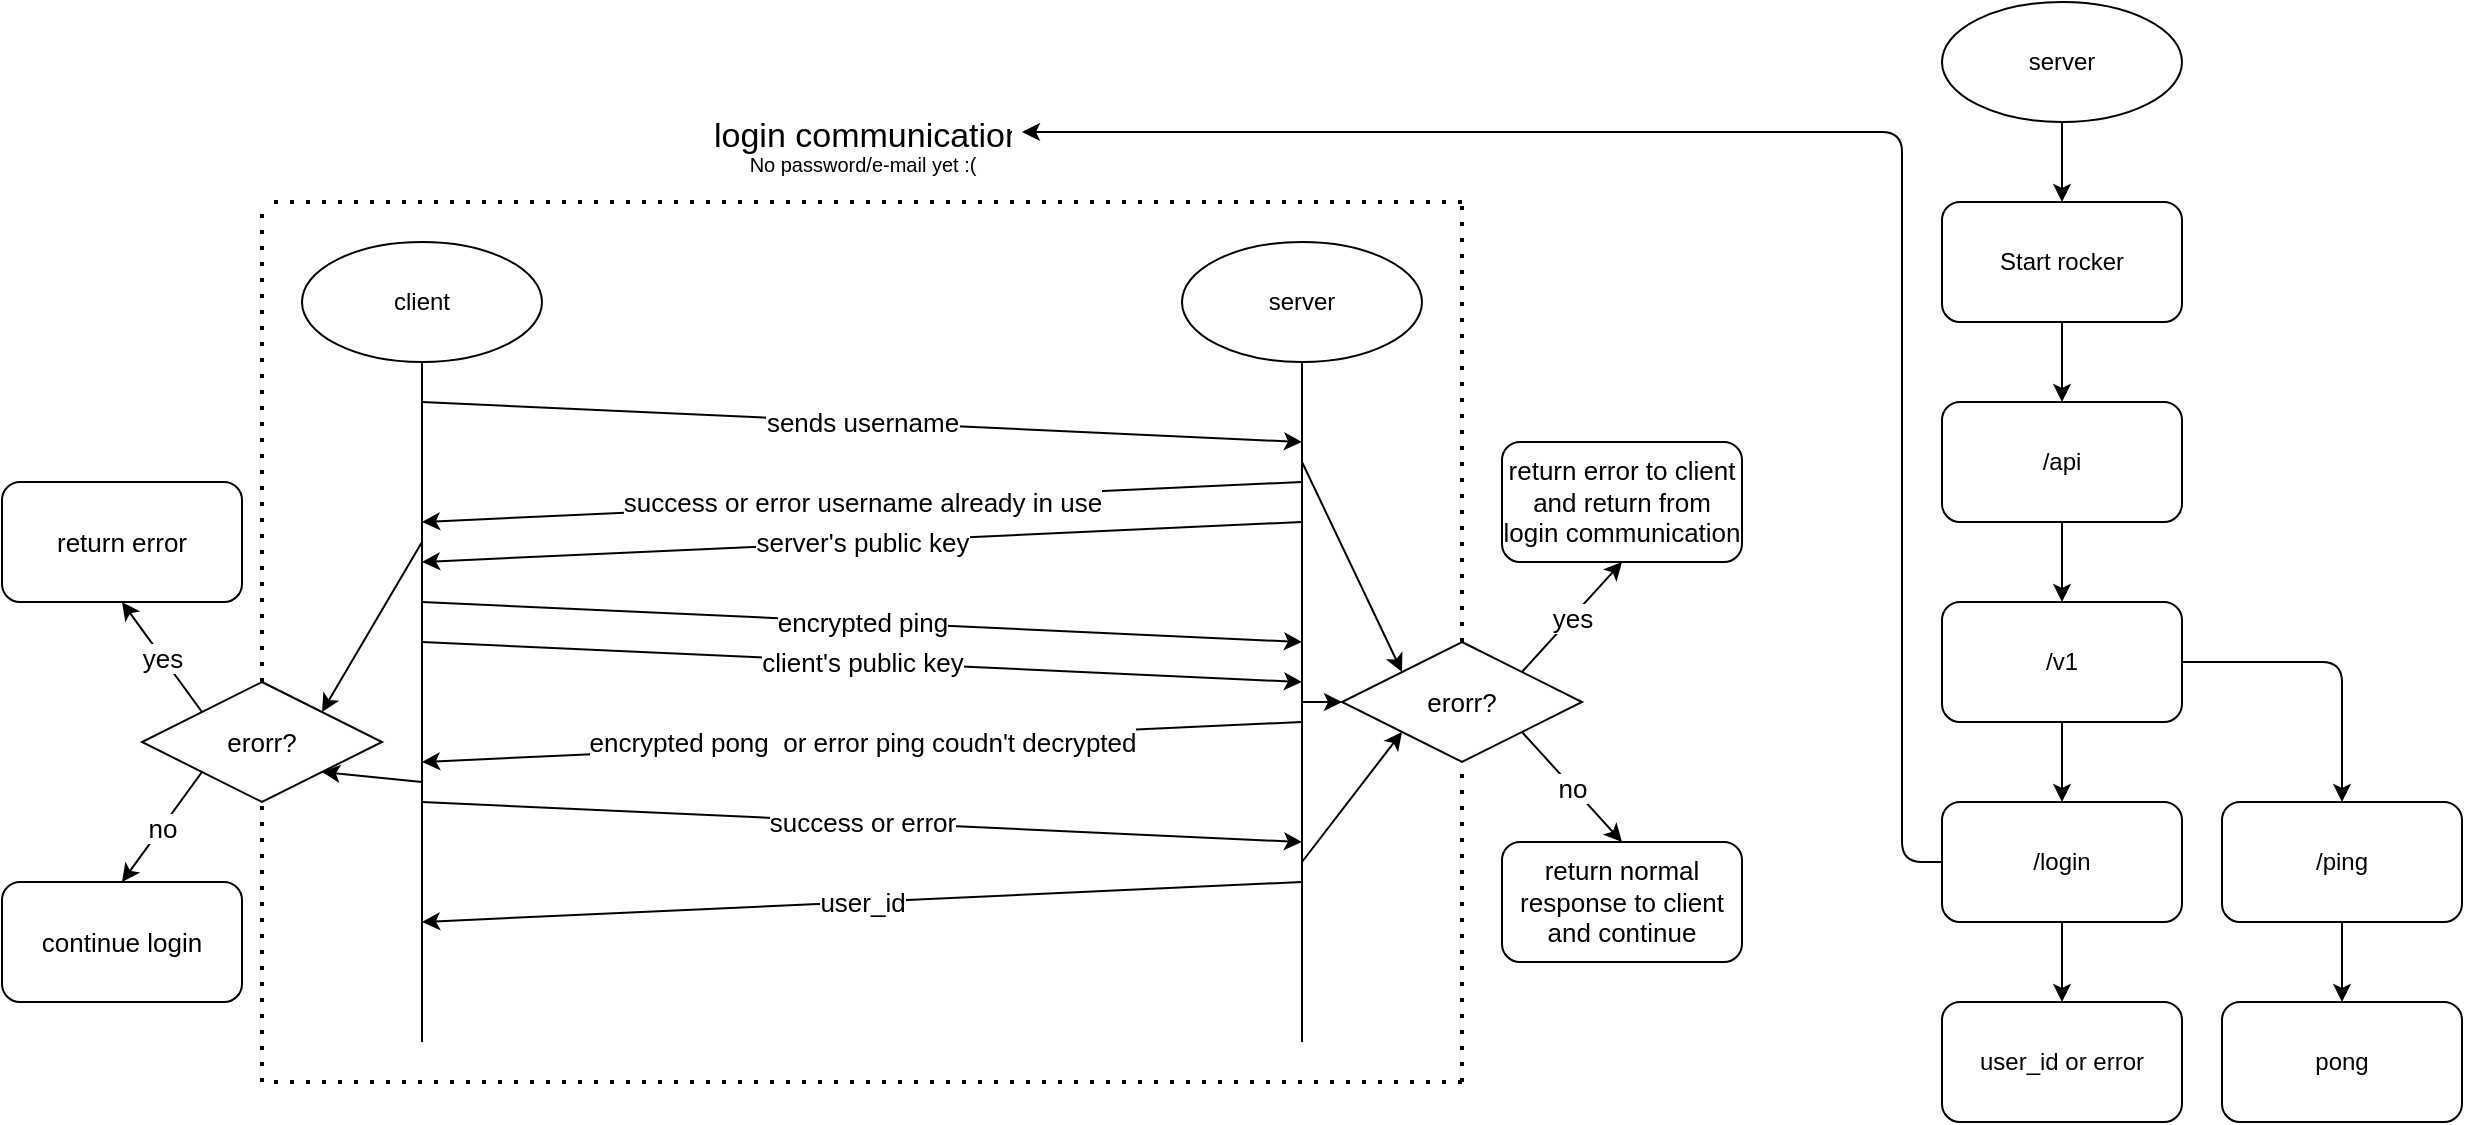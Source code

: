 <mxfile>
    <diagram id="YXGi10wsq4eWNmWisqAm" name="Page-1">
        <mxGraphModel dx="2027" dy="1150" grid="1" gridSize="10" guides="1" tooltips="1" connect="1" arrows="1" fold="1" page="1" pageScale="1" pageWidth="2339" pageHeight="3300" background="none" math="0" shadow="0">
            <root>
                <mxCell id="0"/>
                <mxCell id="1" parent="0"/>
                <mxCell id="13" value="" style="endArrow=classic;html=1;entryX=0.5;entryY=0;entryDx=0;entryDy=0;exitX=0.5;exitY=1;exitDx=0;exitDy=0;" parent="1" edge="1">
                    <mxGeometry width="50" height="50" relative="1" as="geometry">
                        <mxPoint x="1070.0" y="100" as="sourcePoint"/>
                        <mxPoint x="1070.0" y="140" as="targetPoint"/>
                    </mxGeometry>
                </mxCell>
                <mxCell id="21" value="server" style="ellipse;whiteSpace=wrap;html=1;" parent="1" vertex="1">
                    <mxGeometry x="1010" y="40" width="120" height="60" as="geometry"/>
                </mxCell>
                <mxCell id="163" value="" style="edgeStyle=none;html=1;" parent="1" source="24" target="162" edge="1">
                    <mxGeometry relative="1" as="geometry"/>
                </mxCell>
                <mxCell id="24" value="Start rocker" style="rounded=1;whiteSpace=wrap;html=1;" parent="1" vertex="1">
                    <mxGeometry x="1010" y="140" width="120" height="60" as="geometry"/>
                </mxCell>
                <mxCell id="48" value="" style="endArrow=none;dashed=1;html=1;dashPattern=1 3;strokeWidth=2;" parent="1" edge="1">
                    <mxGeometry width="50" height="50" relative="1" as="geometry">
                        <mxPoint x="170" y="580" as="sourcePoint"/>
                        <mxPoint x="170" y="140" as="targetPoint"/>
                    </mxGeometry>
                </mxCell>
                <mxCell id="50" value="" style="endArrow=none;dashed=1;html=1;dashPattern=1 3;strokeWidth=2;" parent="1" edge="1">
                    <mxGeometry width="50" height="50" relative="1" as="geometry">
                        <mxPoint x="770" y="140" as="sourcePoint"/>
                        <mxPoint x="170" y="140" as="targetPoint"/>
                    </mxGeometry>
                </mxCell>
                <mxCell id="51" value="" style="endArrow=none;dashed=1;html=1;dashPattern=1 3;strokeWidth=2;startArrow=none;exitX=0.5;exitY=0;exitDx=0;exitDy=0;" parent="1" source="121" edge="1">
                    <mxGeometry width="50" height="50" relative="1" as="geometry">
                        <mxPoint x="770" y="340" as="sourcePoint"/>
                        <mxPoint x="770" y="140" as="targetPoint"/>
                    </mxGeometry>
                </mxCell>
                <mxCell id="52" value="client" style="ellipse;whiteSpace=wrap;html=1;" parent="1" vertex="1">
                    <mxGeometry x="190" y="160" width="120" height="60" as="geometry"/>
                </mxCell>
                <mxCell id="53" value="server" style="ellipse;whiteSpace=wrap;html=1;" parent="1" vertex="1">
                    <mxGeometry x="630" y="160" width="120" height="60" as="geometry"/>
                </mxCell>
                <mxCell id="55" value="" style="endArrow=none;html=1;entryX=0.5;entryY=1;entryDx=0;entryDy=0;" parent="1" target="52" edge="1">
                    <mxGeometry width="50" height="50" relative="1" as="geometry">
                        <mxPoint x="250" y="560" as="sourcePoint"/>
                        <mxPoint x="400" y="400" as="targetPoint"/>
                    </mxGeometry>
                </mxCell>
                <mxCell id="57" value="" style="endArrow=none;html=1;entryX=0.5;entryY=1;entryDx=0;entryDy=0;" parent="1" target="53" edge="1">
                    <mxGeometry width="50" height="50" relative="1" as="geometry">
                        <mxPoint x="690" y="560" as="sourcePoint"/>
                        <mxPoint x="400" y="400" as="targetPoint"/>
                    </mxGeometry>
                </mxCell>
                <mxCell id="63" value="" style="endArrow=classic;html=1;" parent="1" edge="1">
                    <mxGeometry relative="1" as="geometry">
                        <mxPoint x="250" y="240" as="sourcePoint"/>
                        <mxPoint x="690" y="260" as="targetPoint"/>
                    </mxGeometry>
                </mxCell>
                <mxCell id="64" value="&lt;font style=&quot;font-size: 13px&quot;&gt;sends username&lt;/font&gt;" style="edgeLabel;resizable=0;html=1;align=center;verticalAlign=middle;fontSize=12;" parent="63" connectable="0" vertex="1">
                    <mxGeometry relative="1" as="geometry"/>
                </mxCell>
                <mxCell id="65" value="" style="endArrow=classic;html=1;" parent="1" edge="1">
                    <mxGeometry relative="1" as="geometry">
                        <mxPoint x="690" y="280" as="sourcePoint"/>
                        <mxPoint x="250" y="300" as="targetPoint"/>
                    </mxGeometry>
                </mxCell>
                <mxCell id="66" value="&lt;span style=&quot;font-size: 13px&quot;&gt;success or error username already in use&lt;/span&gt;" style="edgeLabel;resizable=0;html=1;align=center;verticalAlign=middle;fontSize=12;" parent="65" connectable="0" vertex="1">
                    <mxGeometry relative="1" as="geometry"/>
                </mxCell>
                <mxCell id="67" value="login communication" style="text;strokeColor=none;fillColor=none;align=left;verticalAlign=middle;spacingLeft=4;spacingRight=4;overflow=hidden;points=[[0,0.5],[1,0.5]];portConstraint=eastwest;rotatable=0;fontSize=17;" parent="1" vertex="1">
                    <mxGeometry x="390" y="90" width="160" height="30" as="geometry"/>
                </mxCell>
                <mxCell id="68" value="&lt;font style=&quot;font-size: 13px&quot;&gt;client's public key&lt;/font&gt;" style="endArrow=classic;html=1;fontSize=12;" parent="1" edge="1">
                    <mxGeometry relative="1" as="geometry">
                        <mxPoint x="250" y="360" as="sourcePoint"/>
                        <mxPoint x="690" y="380" as="targetPoint"/>
                        <Array as="points">
                            <mxPoint x="470" y="370"/>
                        </Array>
                    </mxGeometry>
                </mxCell>
                <mxCell id="73" value="" style="endArrow=classic;html=1;fontSize=12;" parent="1" edge="1">
                    <mxGeometry relative="1" as="geometry">
                        <mxPoint x="250" y="340" as="sourcePoint"/>
                        <mxPoint x="690" y="360" as="targetPoint"/>
                    </mxGeometry>
                </mxCell>
                <mxCell id="74" value="&lt;font style=&quot;font-size: 13px&quot;&gt;encrypted ping&lt;/font&gt;" style="edgeLabel;resizable=0;html=1;align=center;verticalAlign=middle;fontSize=12;" parent="73" connectable="0" vertex="1">
                    <mxGeometry relative="1" as="geometry"/>
                </mxCell>
                <mxCell id="77" value="" style="endArrow=classic;html=1;fontSize=12;" parent="1" edge="1">
                    <mxGeometry relative="1" as="geometry">
                        <mxPoint x="690" y="480" as="sourcePoint"/>
                        <mxPoint x="250" y="500" as="targetPoint"/>
                    </mxGeometry>
                </mxCell>
                <mxCell id="78" value="&lt;font style=&quot;font-size: 13px&quot;&gt;user_id&lt;/font&gt;" style="edgeLabel;resizable=0;html=1;align=center;verticalAlign=middle;fontSize=12;" parent="77" connectable="0" vertex="1">
                    <mxGeometry relative="1" as="geometry"/>
                </mxCell>
                <mxCell id="84" value="" style="endArrow=classic;html=1;fontSize=13;entryX=1;entryY=0.5;entryDx=0;entryDy=0;exitX=0;exitY=0.5;exitDx=0;exitDy=0;" parent="1" source="170" target="67" edge="1">
                    <mxGeometry width="50" height="50" relative="1" as="geometry">
                        <mxPoint x="1150" y="420" as="sourcePoint"/>
                        <mxPoint x="590" y="370" as="targetPoint"/>
                        <Array as="points">
                            <mxPoint x="990" y="470"/>
                            <mxPoint x="990" y="420"/>
                            <mxPoint x="990" y="105"/>
                        </Array>
                    </mxGeometry>
                </mxCell>
                <mxCell id="92" value="" style="endArrow=classic;html=1;fontSize=13;" parent="1" edge="1">
                    <mxGeometry relative="1" as="geometry">
                        <mxPoint x="690" y="400" as="sourcePoint"/>
                        <mxPoint x="250" y="420" as="targetPoint"/>
                    </mxGeometry>
                </mxCell>
                <mxCell id="93" value="encrypted pong&amp;nbsp;&amp;nbsp;or error ping coudn't decrypted" style="edgeLabel;resizable=0;html=1;align=center;verticalAlign=middle;fontSize=13;" parent="92" connectable="0" vertex="1">
                    <mxGeometry relative="1" as="geometry"/>
                </mxCell>
                <mxCell id="94" value="" style="endArrow=classic;html=1;fontSize=13;" parent="1" edge="1">
                    <mxGeometry relative="1" as="geometry">
                        <mxPoint x="690" y="300" as="sourcePoint"/>
                        <mxPoint x="250" y="320" as="targetPoint"/>
                    </mxGeometry>
                </mxCell>
                <mxCell id="95" value="server's public key" style="edgeLabel;resizable=0;html=1;align=center;verticalAlign=middle;fontSize=13;" parent="94" connectable="0" vertex="1">
                    <mxGeometry relative="1" as="geometry"/>
                </mxCell>
                <mxCell id="98" value="erorr?" style="rhombus;whiteSpace=wrap;html=1;fontSize=13;" parent="1" vertex="1">
                    <mxGeometry x="110" y="380" width="120" height="60" as="geometry"/>
                </mxCell>
                <mxCell id="101" value="" style="endArrow=classic;html=1;fontSize=13;exitX=0;exitY=0;exitDx=0;exitDy=0;entryX=0.5;entryY=1;entryDx=0;entryDy=0;" parent="1" source="98" target="108" edge="1">
                    <mxGeometry relative="1" as="geometry">
                        <mxPoint x="-10" y="340" as="sourcePoint"/>
                        <mxPoint x="110" y="320" as="targetPoint"/>
                    </mxGeometry>
                </mxCell>
                <mxCell id="102" value="yes" style="edgeLabel;resizable=0;html=1;align=center;verticalAlign=middle;fontSize=13;" parent="101" connectable="0" vertex="1">
                    <mxGeometry relative="1" as="geometry"/>
                </mxCell>
                <mxCell id="108" value="return error" style="rounded=1;whiteSpace=wrap;html=1;fontSize=13;" parent="1" vertex="1">
                    <mxGeometry x="40" y="280" width="120" height="60" as="geometry"/>
                </mxCell>
                <mxCell id="109" value="continue login" style="rounded=1;whiteSpace=wrap;html=1;fontSize=13;" parent="1" vertex="1">
                    <mxGeometry x="40" y="480" width="120" height="60" as="geometry"/>
                </mxCell>
                <mxCell id="111" value="" style="endArrow=classic;html=1;fontSize=13;exitX=0;exitY=1;exitDx=0;exitDy=0;entryX=0.5;entryY=0;entryDx=0;entryDy=0;" parent="1" source="98" target="109" edge="1">
                    <mxGeometry relative="1" as="geometry">
                        <mxPoint x="-70" y="410" as="sourcePoint"/>
                        <mxPoint x="30" y="410" as="targetPoint"/>
                    </mxGeometry>
                </mxCell>
                <mxCell id="112" value="no" style="edgeLabel;resizable=0;html=1;align=center;verticalAlign=middle;fontSize=13;" parent="111" connectable="0" vertex="1">
                    <mxGeometry relative="1" as="geometry"/>
                </mxCell>
                <mxCell id="120" value="" style="endArrow=none;dashed=1;html=1;dashPattern=1 3;strokeWidth=2;" parent="1" edge="1">
                    <mxGeometry width="50" height="50" relative="1" as="geometry">
                        <mxPoint x="770" y="580" as="sourcePoint"/>
                        <mxPoint x="770" y="400" as="targetPoint"/>
                    </mxGeometry>
                </mxCell>
                <mxCell id="121" value="erorr?" style="rhombus;whiteSpace=wrap;html=1;fontSize=13;" parent="1" vertex="1">
                    <mxGeometry x="710" y="360" width="120" height="60" as="geometry"/>
                </mxCell>
                <mxCell id="122" value="" style="endArrow=classic;html=1;fontSize=13;exitX=1;exitY=0;exitDx=0;exitDy=0;entryX=0.5;entryY=1;entryDx=0;entryDy=0;" parent="1" source="121" target="124" edge="1">
                    <mxGeometry relative="1" as="geometry">
                        <mxPoint x="590" y="300" as="sourcePoint"/>
                        <mxPoint x="710" y="280" as="targetPoint"/>
                    </mxGeometry>
                </mxCell>
                <mxCell id="123" value="yes" style="edgeLabel;resizable=0;html=1;align=center;verticalAlign=middle;fontSize=13;" parent="122" connectable="0" vertex="1">
                    <mxGeometry relative="1" as="geometry"/>
                </mxCell>
                <mxCell id="124" value="return error to client and return from login&amp;nbsp;&lt;span style=&quot;text-align: left&quot;&gt;communication&lt;/span&gt;" style="rounded=1;whiteSpace=wrap;html=1;fontSize=13;" parent="1" vertex="1">
                    <mxGeometry x="790" y="260" width="120" height="60" as="geometry"/>
                </mxCell>
                <mxCell id="125" value="return normal response to client and continue" style="rounded=1;whiteSpace=wrap;html=1;fontSize=13;" parent="1" vertex="1">
                    <mxGeometry x="790" y="460" width="120" height="60" as="geometry"/>
                </mxCell>
                <mxCell id="126" value="" style="endArrow=classic;html=1;fontSize=13;exitX=1;exitY=1;exitDx=0;exitDy=0;entryX=0.5;entryY=0;entryDx=0;entryDy=0;" parent="1" source="121" target="125" edge="1">
                    <mxGeometry relative="1" as="geometry">
                        <mxPoint x="530" y="370" as="sourcePoint"/>
                        <mxPoint x="630" y="370" as="targetPoint"/>
                    </mxGeometry>
                </mxCell>
                <mxCell id="127" value="no" style="edgeLabel;resizable=0;html=1;align=center;verticalAlign=middle;fontSize=13;" parent="126" connectable="0" vertex="1">
                    <mxGeometry relative="1" as="geometry"/>
                </mxCell>
                <mxCell id="128" value="" style="endArrow=classic;html=1;fontSize=13;entryX=0;entryY=0.5;entryDx=0;entryDy=0;" parent="1" target="121" edge="1">
                    <mxGeometry width="50" height="50" relative="1" as="geometry">
                        <mxPoint x="690" y="390" as="sourcePoint"/>
                        <mxPoint x="590" y="310" as="targetPoint"/>
                    </mxGeometry>
                </mxCell>
                <mxCell id="144" value="" style="endArrow=classic;html=1;entryX=1;entryY=0;entryDx=0;entryDy=0;" parent="1" target="98" edge="1">
                    <mxGeometry width="50" height="50" relative="1" as="geometry">
                        <mxPoint x="250" y="310" as="sourcePoint"/>
                        <mxPoint x="220" y="310" as="targetPoint"/>
                    </mxGeometry>
                </mxCell>
                <mxCell id="145" value="" style="endArrow=classic;html=1;fontSize=13;entryX=0;entryY=0;entryDx=0;entryDy=0;" parent="1" target="121" edge="1">
                    <mxGeometry width="50" height="50" relative="1" as="geometry">
                        <mxPoint x="690" y="270" as="sourcePoint"/>
                        <mxPoint x="720" y="380" as="targetPoint"/>
                    </mxGeometry>
                </mxCell>
                <mxCell id="146" value="" style="endArrow=classic;html=1;fontSize=13;" parent="1" edge="1">
                    <mxGeometry relative="1" as="geometry">
                        <mxPoint x="250" y="440" as="sourcePoint"/>
                        <mxPoint x="690" y="460" as="targetPoint"/>
                    </mxGeometry>
                </mxCell>
                <mxCell id="147" value="success or error" style="edgeLabel;resizable=0;html=1;align=center;verticalAlign=middle;fontSize=13;" parent="146" connectable="0" vertex="1">
                    <mxGeometry relative="1" as="geometry">
                        <mxPoint as="offset"/>
                    </mxGeometry>
                </mxCell>
                <mxCell id="148" value="" style="endArrow=classic;html=1;fontSize=13;entryX=0;entryY=1;entryDx=0;entryDy=0;" parent="1" target="121" edge="1">
                    <mxGeometry width="50" height="50" relative="1" as="geometry">
                        <mxPoint x="690" y="470" as="sourcePoint"/>
                        <mxPoint x="750" y="365" as="targetPoint"/>
                        <Array as="points"/>
                    </mxGeometry>
                </mxCell>
                <mxCell id="149" value="" style="endArrow=classic;html=1;entryX=1;entryY=1;entryDx=0;entryDy=0;" parent="1" target="98" edge="1">
                    <mxGeometry width="50" height="50" relative="1" as="geometry">
                        <mxPoint x="250" y="430" as="sourcePoint"/>
                        <mxPoint x="210" y="405" as="targetPoint"/>
                    </mxGeometry>
                </mxCell>
                <mxCell id="150" value="" style="endArrow=none;dashed=1;html=1;dashPattern=1 3;strokeWidth=2;" parent="1" edge="1">
                    <mxGeometry width="50" height="50" relative="1" as="geometry">
                        <mxPoint x="770" y="580" as="sourcePoint"/>
                        <mxPoint x="170" y="580" as="targetPoint"/>
                    </mxGeometry>
                </mxCell>
                <mxCell id="161" value="&lt;font style=&quot;font-size: 10px&quot;&gt;No password/e-mail yet :(&lt;/font&gt;" style="text;html=1;align=center;verticalAlign=middle;resizable=0;points=[];autosize=1;strokeColor=none;fillColor=none;fontSize=13;" parent="1" vertex="1">
                    <mxGeometry x="405" y="110" width="130" height="20" as="geometry"/>
                </mxCell>
                <mxCell id="165" value="" style="edgeStyle=none;html=1;" parent="1" source="162" target="164" edge="1">
                    <mxGeometry relative="1" as="geometry"/>
                </mxCell>
                <mxCell id="162" value="/api" style="rounded=1;whiteSpace=wrap;html=1;" parent="1" vertex="1">
                    <mxGeometry x="1010" y="240" width="120" height="60" as="geometry"/>
                </mxCell>
                <mxCell id="167" value="" style="edgeStyle=none;html=1;" parent="1" source="164" target="166" edge="1">
                    <mxGeometry relative="1" as="geometry">
                        <Array as="points">
                            <mxPoint x="1210" y="370"/>
                        </Array>
                    </mxGeometry>
                </mxCell>
                <mxCell id="171" value="" style="edgeStyle=none;html=1;" parent="1" source="164" target="170" edge="1">
                    <mxGeometry relative="1" as="geometry">
                        <Array as="points"/>
                    </mxGeometry>
                </mxCell>
                <mxCell id="164" value="/v1" style="rounded=1;whiteSpace=wrap;html=1;" parent="1" vertex="1">
                    <mxGeometry x="1010" y="340" width="120" height="60" as="geometry"/>
                </mxCell>
                <mxCell id="169" value="" style="edgeStyle=none;html=1;" parent="1" source="166" target="168" edge="1">
                    <mxGeometry relative="1" as="geometry"/>
                </mxCell>
                <mxCell id="166" value="/ping" style="rounded=1;whiteSpace=wrap;html=1;" parent="1" vertex="1">
                    <mxGeometry x="1150" y="440" width="120" height="60" as="geometry"/>
                </mxCell>
                <mxCell id="168" value="pong" style="rounded=1;whiteSpace=wrap;html=1;" parent="1" vertex="1">
                    <mxGeometry x="1150" y="540" width="120" height="60" as="geometry"/>
                </mxCell>
                <mxCell id="173" value="" style="edgeStyle=none;html=1;" parent="1" source="170" target="172" edge="1">
                    <mxGeometry relative="1" as="geometry"/>
                </mxCell>
                <mxCell id="170" value="/login" style="rounded=1;whiteSpace=wrap;html=1;" parent="1" vertex="1">
                    <mxGeometry x="1010" y="440" width="120" height="60" as="geometry"/>
                </mxCell>
                <mxCell id="172" value="user_id or error" style="rounded=1;whiteSpace=wrap;html=1;" parent="1" vertex="1">
                    <mxGeometry x="1010" y="540" width="120" height="60" as="geometry"/>
                </mxCell>
            </root>
        </mxGraphModel>
    </diagram>
</mxfile>
